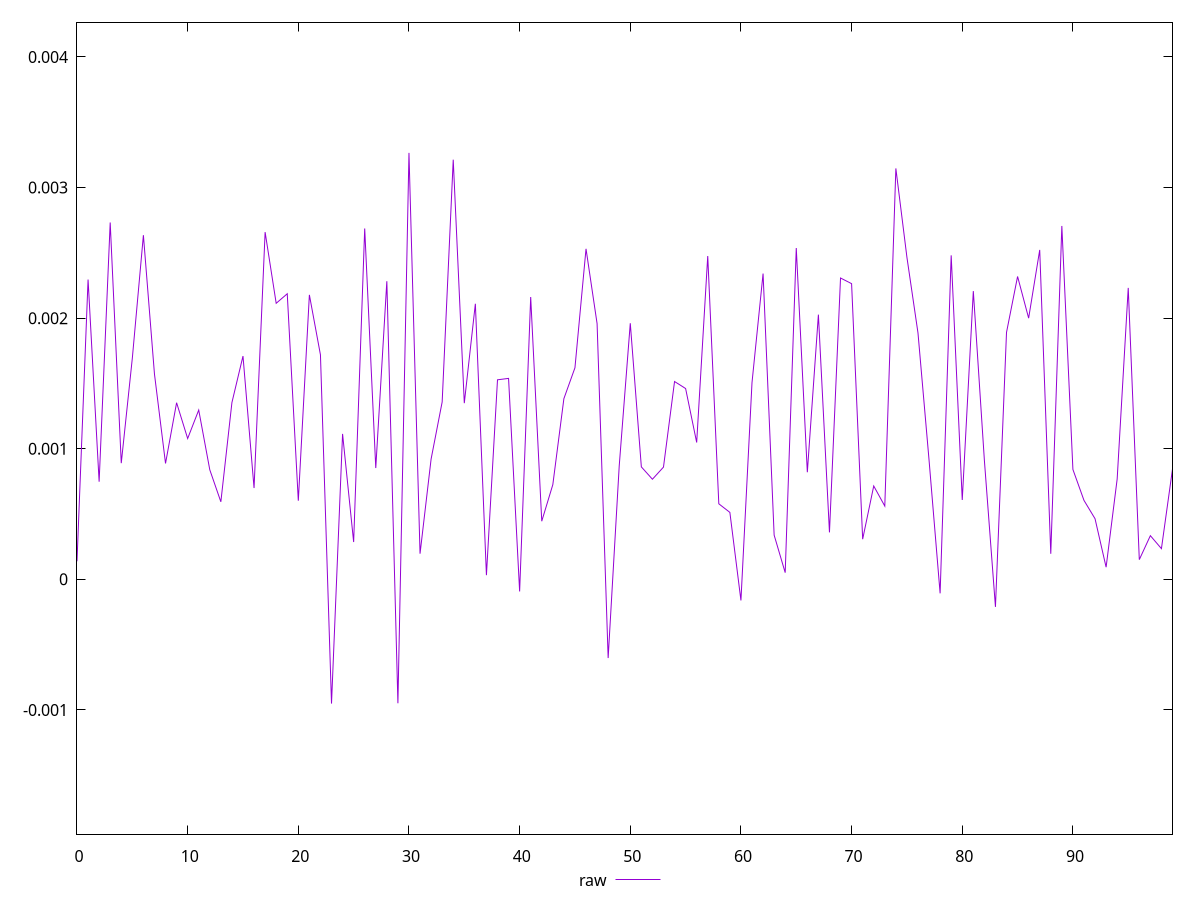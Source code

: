 reset

$raw <<EOF
0 0.00013825944791840094
1 0.002295690405160587
2 0.0007475879482871764
3 0.0027324944183449652
4 0.0008893660933775092
5 0.0016935025743352677
6 0.002635500944462098
7 0.0015721915129595725
8 0.0008874660535639329
9 0.0013523854597166831
10 0.0010781931074242167
11 0.0012962394521317778
12 0.0008387356081073461
13 0.0005933098445993032
14 0.0013536513775670885
15 0.0017096260387978685
16 0.0006988191309423411
17 0.002658905578288359
18 0.0021137801049446753
19 0.0021868702626231546
20 0.0006016797983780471
21 0.002178299973511183
22 0.0017191585980188403
23 -0.0009515608642381777
24 0.0011134303016593823
25 0.000285389178171837
26 0.0026868576980032485
27 0.0008522527143290659
28 0.0022828858895177218
29 -0.0009491407226172833
30 0.003265797847729321
31 0.00019620201553059957
32 0.0009209522604195029
33 0.0013582159432081824
34 0.003213554380958737
35 0.0013488543175135014
36 0.0021102611345312624
37 0.000031636620781987826
38 0.0015278047821544983
39 0.0015387249213029484
40 -0.00009314143995579485
41 0.0021616051592006683
42 0.00044491951317112273
43 0.0007249746717323372
44 0.0013835567774907547
45 0.0016200162486486869
46 0.002530913000134813
47 0.001957961991211159
48 -0.0006030476926757325
49 0.0008677470607651792
50 0.001961055514547069
51 0.0008610300223956306
52 0.0007664445364082758
53 0.0008592614868246803
54 0.0015146950289701324
55 0.0014609260497091825
56 0.001047865461968639
57 0.002475625610953901
58 0.0005783142230287389
59 0.0005123143454114795
60 -0.00016193410799471042
61 0.0015062862764026056
62 0.0023415585435509166
63 0.0003384618118619411
64 0.000050929342477518777
65 0.0025373098063889384
66 0.0008199244901267199
67 0.002026802512762606
68 0.00035929894829463864
69 0.002307499549616776
70 0.0022640944426143236
71 0.0003071721706712265
72 0.0007147283990625047
73 0.0005608445001845472
74 0.003146800492204297
75 0.0024659977077767384
76 0.0018865692257347378
77 0.0009126036878952052
78 -0.00010749207274665335
79 0.0024810134028233964
80 0.0006074795385384824
81 0.0022074508710366626
82 0.000911055844908841
83 -0.00021131806849295106
84 0.0018908635417307412
85 0.0023191307661881203
86 0.0020000741715323835
87 0.0025225897624476293
88 0.00019535465074278208
89 0.0027059856935000457
90 0.0008412327782555587
91 0.000604668691131168
92 0.00046399308721807993
93 0.00009282098889400426
94 0.0007680218405931534
95 0.0022315591509063973
96 0.00015058580768016015
97 0.000334115085062662
98 0.00023487395385615075
99 0.00084425170312818
EOF

set key outside below
set xrange [0:99]
set yrange [-0.0019515608642381777:0.004265797847729321]
set trange [-0.0019515608642381777:0.004265797847729321]
set terminal svg size 640, 500 enhanced background rgb 'white'
set output "reports/report_00033_2021-03-01T14-23-16.841Z/meta/pScore-difference/samples/astro-cached/raw/values.svg"

plot $raw title "raw" with line

reset
